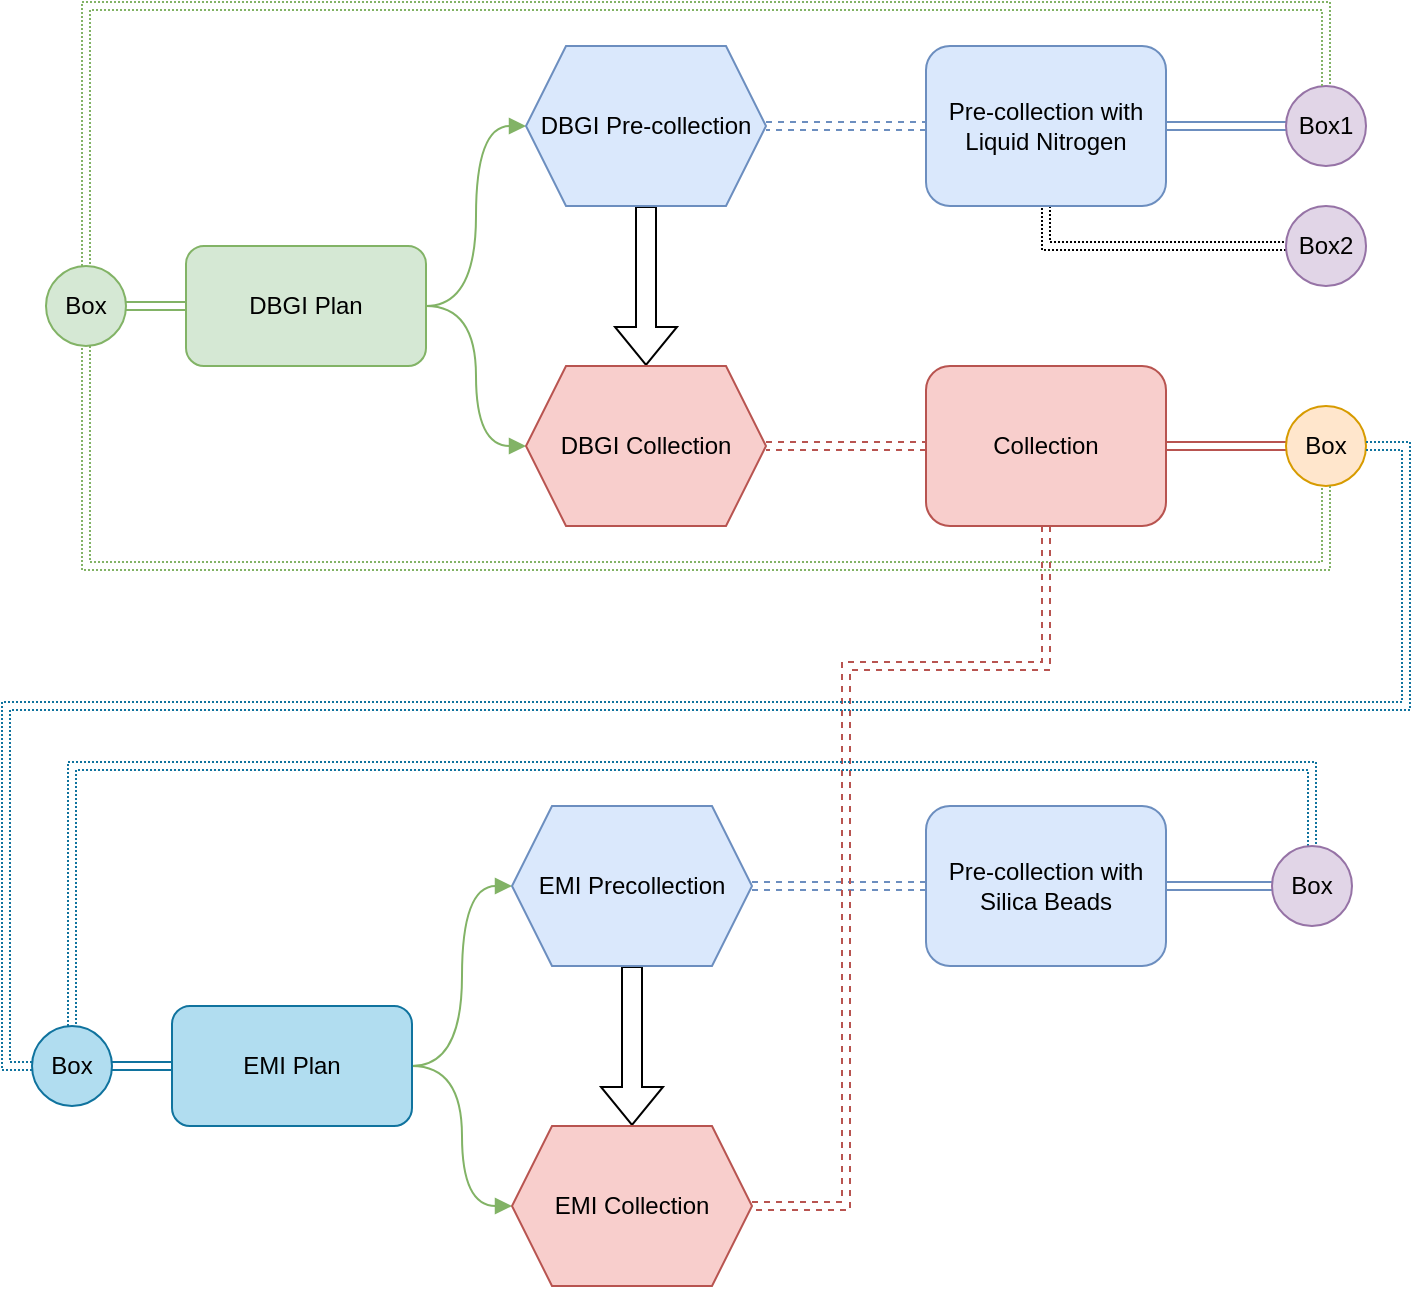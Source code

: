 <mxfile version="20.2.3" type="device"><diagram id="KUWprPuhGLlXGwYBLk_w" name="Pagina-1"><mxGraphModel dx="1591" dy="525" grid="1" gridSize="10" guides="1" tooltips="1" connect="1" arrows="1" fold="1" page="1" pageScale="1" pageWidth="827" pageHeight="1169" math="0" shadow="0"><root><mxCell id="0"/><mxCell id="1" parent="0"/><mxCell id="vPkYaty48FnUBPaAoDyK-10" style="edgeStyle=orthogonalEdgeStyle;shape=link;rounded=0;orthogonalLoop=1;jettySize=auto;html=1;endArrow=none;endFill=0;fillColor=#f8cecc;strokeColor=#b85450;" edge="1" parent="1" source="vPkYaty48FnUBPaAoDyK-1" target="vPkYaty48FnUBPaAoDyK-9"><mxGeometry relative="1" as="geometry"/></mxCell><mxCell id="vPkYaty48FnUBPaAoDyK-1" value="Collection" style="rounded=1;whiteSpace=wrap;html=1;fillColor=#f8cecc;strokeColor=#b85450;" vertex="1" parent="1"><mxGeometry x="200" y="200" width="120" height="80" as="geometry"/></mxCell><mxCell id="vPkYaty48FnUBPaAoDyK-8" style="edgeStyle=orthogonalEdgeStyle;rounded=0;orthogonalLoop=1;jettySize=auto;html=1;entryX=0;entryY=0.5;entryDx=0;entryDy=0;endArrow=none;endFill=0;shape=link;fillColor=#dae8fc;strokeColor=#6c8ebf;" edge="1" parent="1" source="vPkYaty48FnUBPaAoDyK-2" target="vPkYaty48FnUBPaAoDyK-6"><mxGeometry relative="1" as="geometry"/></mxCell><mxCell id="vPkYaty48FnUBPaAoDyK-13" style="edgeStyle=orthogonalEdgeStyle;shape=link;rounded=0;orthogonalLoop=1;jettySize=auto;html=1;endArrow=none;endFill=0;dashed=1;fillColor=#dae8fc;strokeColor=#6c8ebf;" edge="1" parent="1" source="vPkYaty48FnUBPaAoDyK-2" target="vPkYaty48FnUBPaAoDyK-12"><mxGeometry relative="1" as="geometry"/></mxCell><mxCell id="vPkYaty48FnUBPaAoDyK-30" style="edgeStyle=orthogonalEdgeStyle;shape=link;curved=1;rounded=0;orthogonalLoop=1;jettySize=auto;html=1;dashed=1;dashPattern=1 1;endArrow=block;endFill=1;" edge="1" parent="1" source="vPkYaty48FnUBPaAoDyK-2" target="vPkYaty48FnUBPaAoDyK-29"><mxGeometry relative="1" as="geometry"><Array as="points"><mxPoint x="260" y="140"/></Array></mxGeometry></mxCell><mxCell id="vPkYaty48FnUBPaAoDyK-2" value="Pre-collection with Liquid Nitrogen" style="rounded=1;whiteSpace=wrap;html=1;fillColor=#dae8fc;strokeColor=#6c8ebf;" vertex="1" parent="1"><mxGeometry x="200" y="40" width="120" height="80" as="geometry"/></mxCell><mxCell id="vPkYaty48FnUBPaAoDyK-6" value="Box1" style="ellipse;whiteSpace=wrap;html=1;aspect=fixed;fillColor=#e1d5e7;strokeColor=#9673a6;" vertex="1" parent="1"><mxGeometry x="380" y="60" width="40" height="40" as="geometry"/></mxCell><mxCell id="vPkYaty48FnUBPaAoDyK-9" value="Box" style="ellipse;whiteSpace=wrap;html=1;aspect=fixed;fillColor=#ffe6cc;strokeColor=#d79b00;" vertex="1" parent="1"><mxGeometry x="380" y="220" width="40" height="40" as="geometry"/></mxCell><mxCell id="vPkYaty48FnUBPaAoDyK-14" style="edgeStyle=orthogonalEdgeStyle;rounded=0;orthogonalLoop=1;jettySize=auto;html=1;entryX=0;entryY=0.5;entryDx=0;entryDy=0;endArrow=block;endFill=1;fillColor=#d5e8d4;strokeColor=#82b366;curved=1;" edge="1" parent="1" source="vPkYaty48FnUBPaAoDyK-11" target="vPkYaty48FnUBPaAoDyK-12"><mxGeometry relative="1" as="geometry"/></mxCell><mxCell id="vPkYaty48FnUBPaAoDyK-17" style="edgeStyle=orthogonalEdgeStyle;curved=1;rounded=0;orthogonalLoop=1;jettySize=auto;html=1;endArrow=block;endFill=1;fillColor=#d5e8d4;strokeColor=#82b366;" edge="1" parent="1" source="vPkYaty48FnUBPaAoDyK-11" target="vPkYaty48FnUBPaAoDyK-15"><mxGeometry relative="1" as="geometry"/></mxCell><mxCell id="vPkYaty48FnUBPaAoDyK-24" style="edgeStyle=orthogonalEdgeStyle;curved=1;rounded=0;orthogonalLoop=1;jettySize=auto;html=1;endArrow=block;endFill=1;shape=link;fillColor=#d5e8d4;strokeColor=#82b366;" edge="1" parent="1" source="vPkYaty48FnUBPaAoDyK-11" target="vPkYaty48FnUBPaAoDyK-23"><mxGeometry relative="1" as="geometry"/></mxCell><mxCell id="vPkYaty48FnUBPaAoDyK-11" value="DBGI Plan" style="rounded=1;whiteSpace=wrap;html=1;fillColor=#d5e8d4;strokeColor=#82b366;" vertex="1" parent="1"><mxGeometry x="-170" y="140" width="120" height="60" as="geometry"/></mxCell><mxCell id="vPkYaty48FnUBPaAoDyK-31" style="edgeStyle=orthogonalEdgeStyle;curved=1;rounded=0;orthogonalLoop=1;jettySize=auto;html=1;endArrow=block;endFill=1;strokeColor=default;shape=flexArrow;" edge="1" parent="1" source="vPkYaty48FnUBPaAoDyK-12" target="vPkYaty48FnUBPaAoDyK-15"><mxGeometry relative="1" as="geometry"/></mxCell><mxCell id="vPkYaty48FnUBPaAoDyK-12" value="DBGI Pre-collection" style="shape=hexagon;perimeter=hexagonPerimeter2;whiteSpace=wrap;html=1;fixedSize=1;fillColor=#dae8fc;strokeColor=#6c8ebf;" vertex="1" parent="1"><mxGeometry y="40" width="120" height="80" as="geometry"/></mxCell><mxCell id="vPkYaty48FnUBPaAoDyK-16" style="edgeStyle=orthogonalEdgeStyle;curved=1;rounded=0;orthogonalLoop=1;jettySize=auto;html=1;endArrow=none;endFill=0;shape=link;dashed=1;fillColor=#f8cecc;strokeColor=#b85450;" edge="1" parent="1" source="vPkYaty48FnUBPaAoDyK-15" target="vPkYaty48FnUBPaAoDyK-1"><mxGeometry relative="1" as="geometry"/></mxCell><mxCell id="vPkYaty48FnUBPaAoDyK-15" value="DBGI Collection" style="shape=hexagon;perimeter=hexagonPerimeter2;whiteSpace=wrap;html=1;fixedSize=1;fillColor=#f8cecc;strokeColor=#b85450;" vertex="1" parent="1"><mxGeometry y="200" width="120" height="80" as="geometry"/></mxCell><mxCell id="vPkYaty48FnUBPaAoDyK-27" style="edgeStyle=orthogonalEdgeStyle;shape=link;curved=1;rounded=0;orthogonalLoop=1;jettySize=auto;html=1;dashed=1;dashPattern=1 1;endArrow=block;endFill=1;fillColor=#d5e8d4;strokeColor=#82b366;" edge="1" parent="1" source="vPkYaty48FnUBPaAoDyK-23" target="vPkYaty48FnUBPaAoDyK-6"><mxGeometry relative="1" as="geometry"><Array as="points"><mxPoint x="-220" y="20"/><mxPoint x="400" y="20"/></Array></mxGeometry></mxCell><mxCell id="vPkYaty48FnUBPaAoDyK-28" style="edgeStyle=orthogonalEdgeStyle;shape=link;curved=1;rounded=0;orthogonalLoop=1;jettySize=auto;html=1;dashed=1;dashPattern=1 1;endArrow=block;endFill=1;fillColor=#d5e8d4;strokeColor=#82b366;" edge="1" parent="1" source="vPkYaty48FnUBPaAoDyK-23" target="vPkYaty48FnUBPaAoDyK-9"><mxGeometry relative="1" as="geometry"><Array as="points"><mxPoint x="-220" y="300"/><mxPoint x="400" y="300"/></Array></mxGeometry></mxCell><mxCell id="vPkYaty48FnUBPaAoDyK-23" value="Box" style="ellipse;whiteSpace=wrap;html=1;aspect=fixed;fillColor=#d5e8d4;strokeColor=#82b366;" vertex="1" parent="1"><mxGeometry x="-240" y="150" width="40" height="40" as="geometry"/></mxCell><mxCell id="vPkYaty48FnUBPaAoDyK-29" value="Box2" style="ellipse;whiteSpace=wrap;html=1;aspect=fixed;fillColor=#e1d5e7;strokeColor=#9673a6;" vertex="1" parent="1"><mxGeometry x="380" y="120" width="40" height="40" as="geometry"/></mxCell><mxCell id="vPkYaty48FnUBPaAoDyK-47" style="edgeStyle=orthogonalEdgeStyle;rounded=0;orthogonalLoop=1;jettySize=auto;html=1;entryX=0;entryY=0.5;entryDx=0;entryDy=0;endArrow=block;endFill=1;fillColor=#d5e8d4;strokeColor=#82b366;curved=1;" edge="1" parent="1" source="vPkYaty48FnUBPaAoDyK-50" target="vPkYaty48FnUBPaAoDyK-52"><mxGeometry relative="1" as="geometry"/></mxCell><mxCell id="vPkYaty48FnUBPaAoDyK-48" style="edgeStyle=orthogonalEdgeStyle;curved=1;rounded=0;orthogonalLoop=1;jettySize=auto;html=1;endArrow=block;endFill=1;fillColor=#d5e8d4;strokeColor=#82b366;" edge="1" parent="1" source="vPkYaty48FnUBPaAoDyK-50" target="vPkYaty48FnUBPaAoDyK-54"><mxGeometry relative="1" as="geometry"/></mxCell><mxCell id="vPkYaty48FnUBPaAoDyK-49" style="edgeStyle=orthogonalEdgeStyle;curved=1;rounded=0;orthogonalLoop=1;jettySize=auto;html=1;endArrow=block;endFill=1;shape=link;fillColor=#b1ddf0;strokeColor=#10739e;" edge="1" parent="1" source="vPkYaty48FnUBPaAoDyK-50" target="vPkYaty48FnUBPaAoDyK-57"><mxGeometry relative="1" as="geometry"/></mxCell><mxCell id="vPkYaty48FnUBPaAoDyK-50" value="EMI Plan" style="rounded=1;whiteSpace=wrap;html=1;fillColor=#b1ddf0;strokeColor=#10739e;" vertex="1" parent="1"><mxGeometry x="-177" y="520" width="120" height="60" as="geometry"/></mxCell><mxCell id="vPkYaty48FnUBPaAoDyK-51" style="edgeStyle=orthogonalEdgeStyle;curved=1;rounded=0;orthogonalLoop=1;jettySize=auto;html=1;endArrow=block;endFill=1;strokeColor=default;shape=flexArrow;" edge="1" parent="1" source="vPkYaty48FnUBPaAoDyK-52" target="vPkYaty48FnUBPaAoDyK-54"><mxGeometry relative="1" as="geometry"/></mxCell><mxCell id="vPkYaty48FnUBPaAoDyK-61" style="edgeStyle=orthogonalEdgeStyle;shape=link;curved=1;rounded=0;orthogonalLoop=1;jettySize=auto;html=1;dashed=1;endArrow=block;endFill=1;strokeColor=#6c8ebf;fillColor=#dae8fc;" edge="1" parent="1" source="vPkYaty48FnUBPaAoDyK-52" target="vPkYaty48FnUBPaAoDyK-60"><mxGeometry relative="1" as="geometry"/></mxCell><mxCell id="vPkYaty48FnUBPaAoDyK-52" value="EMI Precollection" style="shape=hexagon;perimeter=hexagonPerimeter2;whiteSpace=wrap;html=1;fixedSize=1;fillColor=#dae8fc;strokeColor=#6c8ebf;" vertex="1" parent="1"><mxGeometry x="-7" y="420" width="120" height="80" as="geometry"/></mxCell><mxCell id="vPkYaty48FnUBPaAoDyK-65" style="edgeStyle=orthogonalEdgeStyle;shape=link;curved=1;rounded=0;orthogonalLoop=1;jettySize=auto;html=1;endArrow=block;endFill=1;strokeColor=#b85450;dashed=1;fillColor=#f8cecc;" edge="1" parent="1" source="vPkYaty48FnUBPaAoDyK-54" target="vPkYaty48FnUBPaAoDyK-1"><mxGeometry relative="1" as="geometry"><Array as="points"><mxPoint x="160" y="620"/><mxPoint x="160" y="350"/><mxPoint x="260" y="350"/></Array></mxGeometry></mxCell><mxCell id="vPkYaty48FnUBPaAoDyK-54" value="EMI Collection" style="shape=hexagon;perimeter=hexagonPerimeter2;whiteSpace=wrap;html=1;fixedSize=1;fillColor=#f8cecc;strokeColor=#b85450;" vertex="1" parent="1"><mxGeometry x="-7" y="580" width="120" height="80" as="geometry"/></mxCell><mxCell id="vPkYaty48FnUBPaAoDyK-55" style="edgeStyle=orthogonalEdgeStyle;shape=link;curved=1;rounded=0;orthogonalLoop=1;jettySize=auto;html=1;dashed=1;dashPattern=1 1;endArrow=block;endFill=1;fillColor=#b1ddf0;strokeColor=#10739e;" edge="1" parent="1" source="vPkYaty48FnUBPaAoDyK-57" target="vPkYaty48FnUBPaAoDyK-62"><mxGeometry relative="1" as="geometry"><Array as="points"><mxPoint x="-227" y="400"/><mxPoint x="393" y="400"/></Array><mxPoint x="393.0" y="440" as="targetPoint"/></mxGeometry></mxCell><mxCell id="vPkYaty48FnUBPaAoDyK-57" value="Box" style="ellipse;whiteSpace=wrap;html=1;aspect=fixed;fillColor=#b1ddf0;strokeColor=#10739e;" vertex="1" parent="1"><mxGeometry x="-247" y="530" width="40" height="40" as="geometry"/></mxCell><mxCell id="vPkYaty48FnUBPaAoDyK-63" style="edgeStyle=orthogonalEdgeStyle;shape=link;curved=1;rounded=0;orthogonalLoop=1;jettySize=auto;html=1;dashed=1;endArrow=block;endFill=1;strokeColor=default;" edge="1" parent="1" source="vPkYaty48FnUBPaAoDyK-60" target="vPkYaty48FnUBPaAoDyK-62"><mxGeometry relative="1" as="geometry"/></mxCell><mxCell id="vPkYaty48FnUBPaAoDyK-60" value="Pre-collection with Silica Beads" style="rounded=1;whiteSpace=wrap;html=1;fillColor=#dae8fc;strokeColor=#6c8ebf;" vertex="1" parent="1"><mxGeometry x="200" y="420" width="120" height="80" as="geometry"/></mxCell><mxCell id="vPkYaty48FnUBPaAoDyK-64" value="" style="edgeStyle=orthogonalEdgeStyle;shape=link;curved=1;rounded=0;orthogonalLoop=1;jettySize=auto;html=1;endArrow=block;endFill=1;strokeColor=#6c8ebf;fillColor=#dae8fc;" edge="1" parent="1" source="vPkYaty48FnUBPaAoDyK-62" target="vPkYaty48FnUBPaAoDyK-60"><mxGeometry relative="1" as="geometry"/></mxCell><mxCell id="vPkYaty48FnUBPaAoDyK-62" value="Box" style="ellipse;whiteSpace=wrap;html=1;aspect=fixed;fillColor=#e1d5e7;strokeColor=#9673a6;" vertex="1" parent="1"><mxGeometry x="373" y="440" width="40" height="40" as="geometry"/></mxCell><mxCell id="vPkYaty48FnUBPaAoDyK-66" style="edgeStyle=orthogonalEdgeStyle;shape=link;curved=1;rounded=0;orthogonalLoop=1;jettySize=auto;html=1;dashed=1;dashPattern=1 1;endArrow=block;endFill=1;fillColor=#b1ddf0;strokeColor=#10739e;" edge="1" parent="1" source="vPkYaty48FnUBPaAoDyK-57" target="vPkYaty48FnUBPaAoDyK-9"><mxGeometry relative="1" as="geometry"><Array as="points"><mxPoint x="-260" y="550"/><mxPoint x="-260" y="370"/><mxPoint x="440" y="370"/><mxPoint x="440" y="240"/></Array><mxPoint x="-217.0" y="540" as="sourcePoint"/><mxPoint x="403.0" y="450" as="targetPoint"/></mxGeometry></mxCell></root></mxGraphModel></diagram></mxfile>